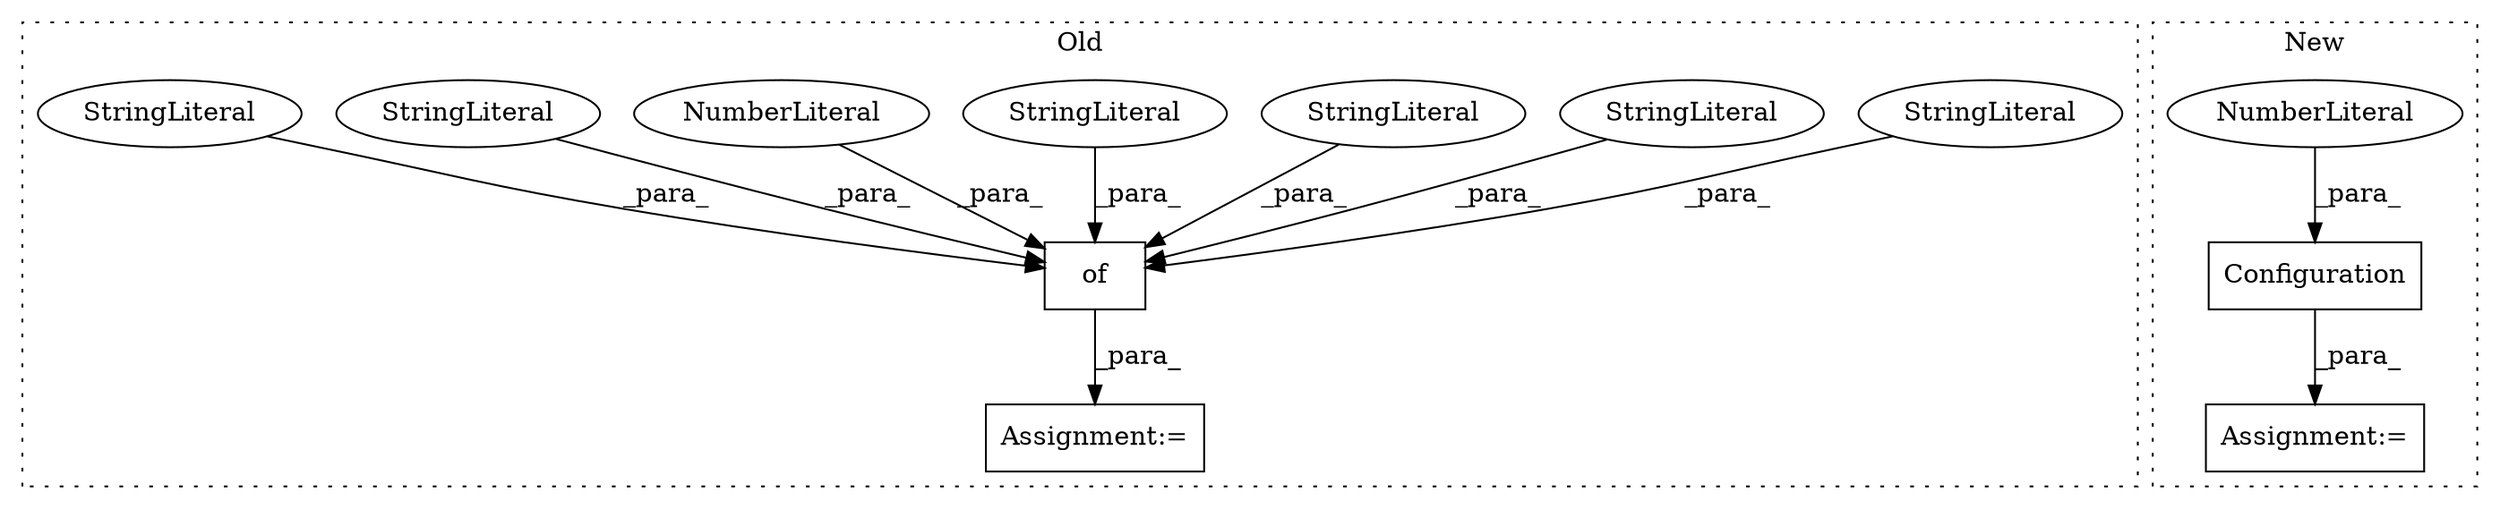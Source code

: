 digraph G {
subgraph cluster0 {
1 [label="of" a="32" s="740,1048" l="3,1" shape="box"];
4 [label="StringLiteral" a="45" s="743" l="12" shape="ellipse"];
5 [label="StringLiteral" a="45" s="1036" l="7" shape="ellipse"];
6 [label="StringLiteral" a="45" s="978" l="13" shape="ellipse"];
7 [label="StringLiteral" a="45" s="911" l="19" shape="ellipse"];
8 [label="NumberLiteral" a="34" s="908" l="2" shape="ellipse"];
9 [label="StringLiteral" a="45" s="888" l="19" shape="ellipse"];
11 [label="StringLiteral" a="45" s="959" l="12" shape="ellipse"];
12 [label="Assignment:=" a="7" s="735" l="1" shape="box"];
label = "Old";
style="dotted";
}
subgraph cluster1 {
2 [label="Configuration" a="32" s="718,796" l="14,1" shape="box"];
3 [label="Assignment:=" a="7" s="717" l="1" shape="box"];
10 [label="NumberLiteral" a="34" s="741" l="2" shape="ellipse"];
label = "New";
style="dotted";
}
1 -> 12 [label="_para_"];
2 -> 3 [label="_para_"];
4 -> 1 [label="_para_"];
5 -> 1 [label="_para_"];
6 -> 1 [label="_para_"];
7 -> 1 [label="_para_"];
8 -> 1 [label="_para_"];
9 -> 1 [label="_para_"];
10 -> 2 [label="_para_"];
11 -> 1 [label="_para_"];
}